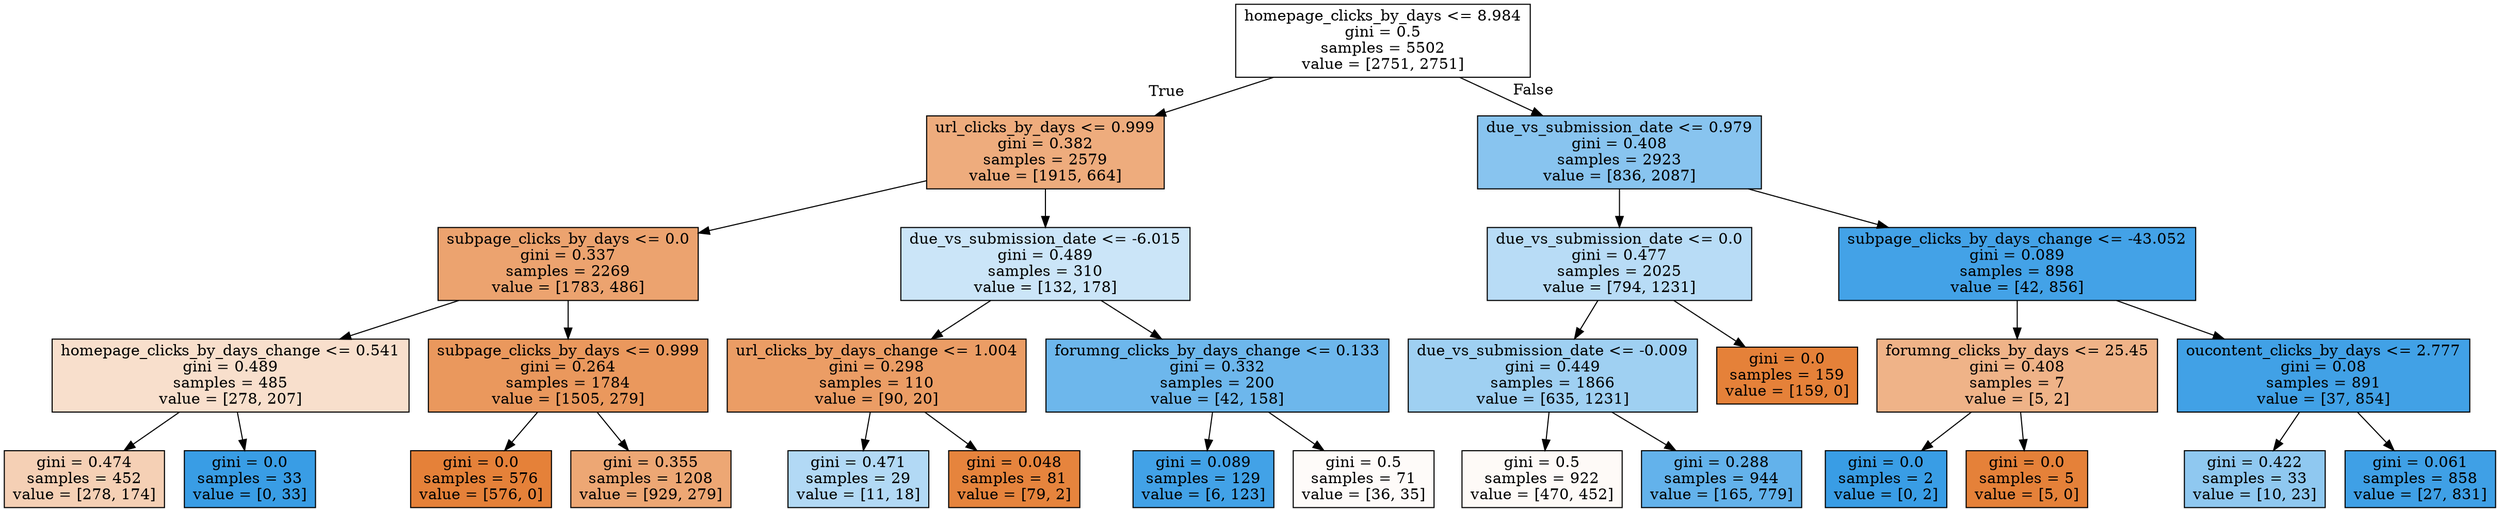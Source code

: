 digraph Tree {
node [shape=box, style="filled", color="black"] ;
0 [label="homepage_clicks_by_days <= 8.984\ngini = 0.5\nsamples = 5502\nvalue = [2751, 2751]", fillcolor="#e5813900"] ;
1 [label="url_clicks_by_days <= 0.999\ngini = 0.382\nsamples = 2579\nvalue = [1915, 664]", fillcolor="#e58139a7"] ;
0 -> 1 [labeldistance=2.5, labelangle=45, headlabel="True"] ;
2 [label="subpage_clicks_by_days <= 0.0\ngini = 0.337\nsamples = 2269\nvalue = [1783, 486]", fillcolor="#e58139b9"] ;
1 -> 2 ;
3 [label="homepage_clicks_by_days_change <= 0.541\ngini = 0.489\nsamples = 485\nvalue = [278, 207]", fillcolor="#e5813941"] ;
2 -> 3 ;
4 [label="gini = 0.474\nsamples = 452\nvalue = [278, 174]", fillcolor="#e581395f"] ;
3 -> 4 ;
5 [label="gini = 0.0\nsamples = 33\nvalue = [0, 33]", fillcolor="#399de5ff"] ;
3 -> 5 ;
6 [label="subpage_clicks_by_days <= 0.999\ngini = 0.264\nsamples = 1784\nvalue = [1505, 279]", fillcolor="#e58139d0"] ;
2 -> 6 ;
7 [label="gini = 0.0\nsamples = 576\nvalue = [576, 0]", fillcolor="#e58139ff"] ;
6 -> 7 ;
8 [label="gini = 0.355\nsamples = 1208\nvalue = [929, 279]", fillcolor="#e58139b2"] ;
6 -> 8 ;
9 [label="due_vs_submission_date <= -6.015\ngini = 0.489\nsamples = 310\nvalue = [132, 178]", fillcolor="#399de542"] ;
1 -> 9 ;
10 [label="url_clicks_by_days_change <= 1.004\ngini = 0.298\nsamples = 110\nvalue = [90, 20]", fillcolor="#e58139c6"] ;
9 -> 10 ;
11 [label="gini = 0.471\nsamples = 29\nvalue = [11, 18]", fillcolor="#399de563"] ;
10 -> 11 ;
12 [label="gini = 0.048\nsamples = 81\nvalue = [79, 2]", fillcolor="#e58139f9"] ;
10 -> 12 ;
13 [label="forumng_clicks_by_days_change <= 0.133\ngini = 0.332\nsamples = 200\nvalue = [42, 158]", fillcolor="#399de5bb"] ;
9 -> 13 ;
14 [label="gini = 0.089\nsamples = 129\nvalue = [6, 123]", fillcolor="#399de5f3"] ;
13 -> 14 ;
15 [label="gini = 0.5\nsamples = 71\nvalue = [36, 35]", fillcolor="#e5813907"] ;
13 -> 15 ;
16 [label="due_vs_submission_date <= 0.979\ngini = 0.408\nsamples = 2923\nvalue = [836, 2087]", fillcolor="#399de599"] ;
0 -> 16 [labeldistance=2.5, labelangle=-45, headlabel="False"] ;
17 [label="due_vs_submission_date <= 0.0\ngini = 0.477\nsamples = 2025\nvalue = [794, 1231]", fillcolor="#399de55b"] ;
16 -> 17 ;
18 [label="due_vs_submission_date <= -0.009\ngini = 0.449\nsamples = 1866\nvalue = [635, 1231]", fillcolor="#399de57b"] ;
17 -> 18 ;
19 [label="gini = 0.5\nsamples = 922\nvalue = [470, 452]", fillcolor="#e581390a"] ;
18 -> 19 ;
20 [label="gini = 0.288\nsamples = 944\nvalue = [165, 779]", fillcolor="#399de5c9"] ;
18 -> 20 ;
21 [label="gini = 0.0\nsamples = 159\nvalue = [159, 0]", fillcolor="#e58139ff"] ;
17 -> 21 ;
22 [label="subpage_clicks_by_days_change <= -43.052\ngini = 0.089\nsamples = 898\nvalue = [42, 856]", fillcolor="#399de5f2"] ;
16 -> 22 ;
23 [label="forumng_clicks_by_days <= 25.45\ngini = 0.408\nsamples = 7\nvalue = [5, 2]", fillcolor="#e5813999"] ;
22 -> 23 ;
24 [label="gini = 0.0\nsamples = 2\nvalue = [0, 2]", fillcolor="#399de5ff"] ;
23 -> 24 ;
25 [label="gini = 0.0\nsamples = 5\nvalue = [5, 0]", fillcolor="#e58139ff"] ;
23 -> 25 ;
26 [label="oucontent_clicks_by_days <= 2.777\ngini = 0.08\nsamples = 891\nvalue = [37, 854]", fillcolor="#399de5f4"] ;
22 -> 26 ;
27 [label="gini = 0.422\nsamples = 33\nvalue = [10, 23]", fillcolor="#399de590"] ;
26 -> 27 ;
28 [label="gini = 0.061\nsamples = 858\nvalue = [27, 831]", fillcolor="#399de5f7"] ;
26 -> 28 ;
}